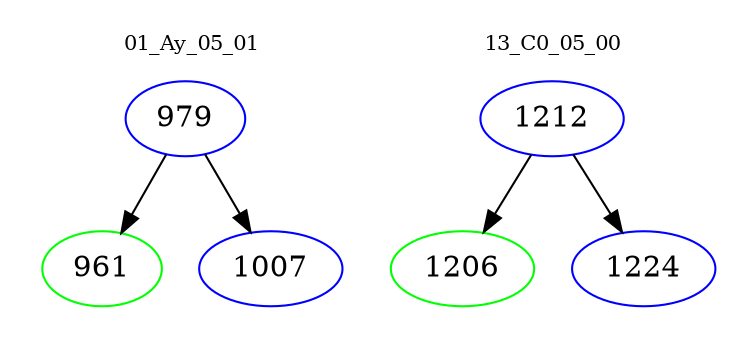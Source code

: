 digraph{
subgraph cluster_0 {
color = white
label = "01_Ay_05_01";
fontsize=10;
T0_979 [label="979", color="blue"]
T0_979 -> T0_961 [color="black"]
T0_961 [label="961", color="green"]
T0_979 -> T0_1007 [color="black"]
T0_1007 [label="1007", color="blue"]
}
subgraph cluster_1 {
color = white
label = "13_C0_05_00";
fontsize=10;
T1_1212 [label="1212", color="blue"]
T1_1212 -> T1_1206 [color="black"]
T1_1206 [label="1206", color="green"]
T1_1212 -> T1_1224 [color="black"]
T1_1224 [label="1224", color="blue"]
}
}
